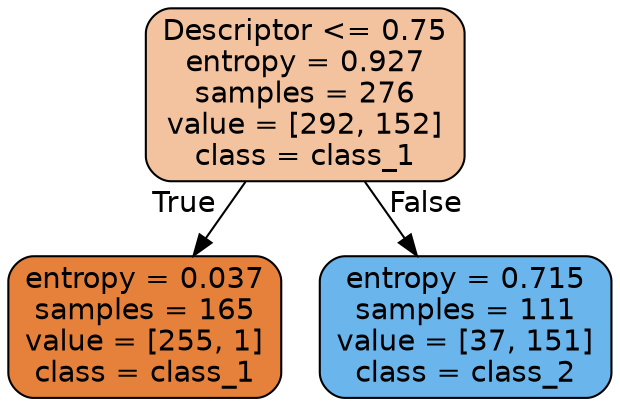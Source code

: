 digraph Tree {
node [shape=box, style="filled, rounded", color="black", fontname="helvetica"] ;
edge [fontname="helvetica"] ;
0 [label="Descriptor <= 0.75\nentropy = 0.927\nsamples = 276\nvalue = [292, 152]\nclass = class_1", fillcolor="#f3c3a0"] ;
1 [label="entropy = 0.037\nsamples = 165\nvalue = [255, 1]\nclass = class_1", fillcolor="#e5813a"] ;
0 -> 1 [labeldistance=2.5, labelangle=45, headlabel="True"] ;
2 [label="entropy = 0.715\nsamples = 111\nvalue = [37, 151]\nclass = class_2", fillcolor="#6ab5eb"] ;
0 -> 2 [labeldistance=2.5, labelangle=-45, headlabel="False"] ;
}